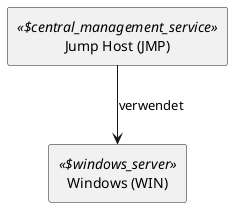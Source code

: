 @startuml


skinparam monochrome true
skinparam componentStyle uml2



show stereotype

rectangle Jump__F_Host__F___N_JMP__O_ as "Jump Host (JMP)" <<$central_management_service>> {
}

rectangle Windows__F___N_WIN__O_ as "Windows (WIN)" <<$windows_server>> {
}
Jump__F_Host__F___N_JMP__O_ -down-> Windows__F___N_WIN__O_ : verwendet 

' Begin Protected Region [[layouting]]

' End Protected Region   [[layouting]]

@enduml
' Actifsource ID=[dc5bfacd-eaac-11e8-88d3-bfc6b992bdec,f5f33a90-0e19-11e9-8b4c-f9aec93d8b56,Hash]
